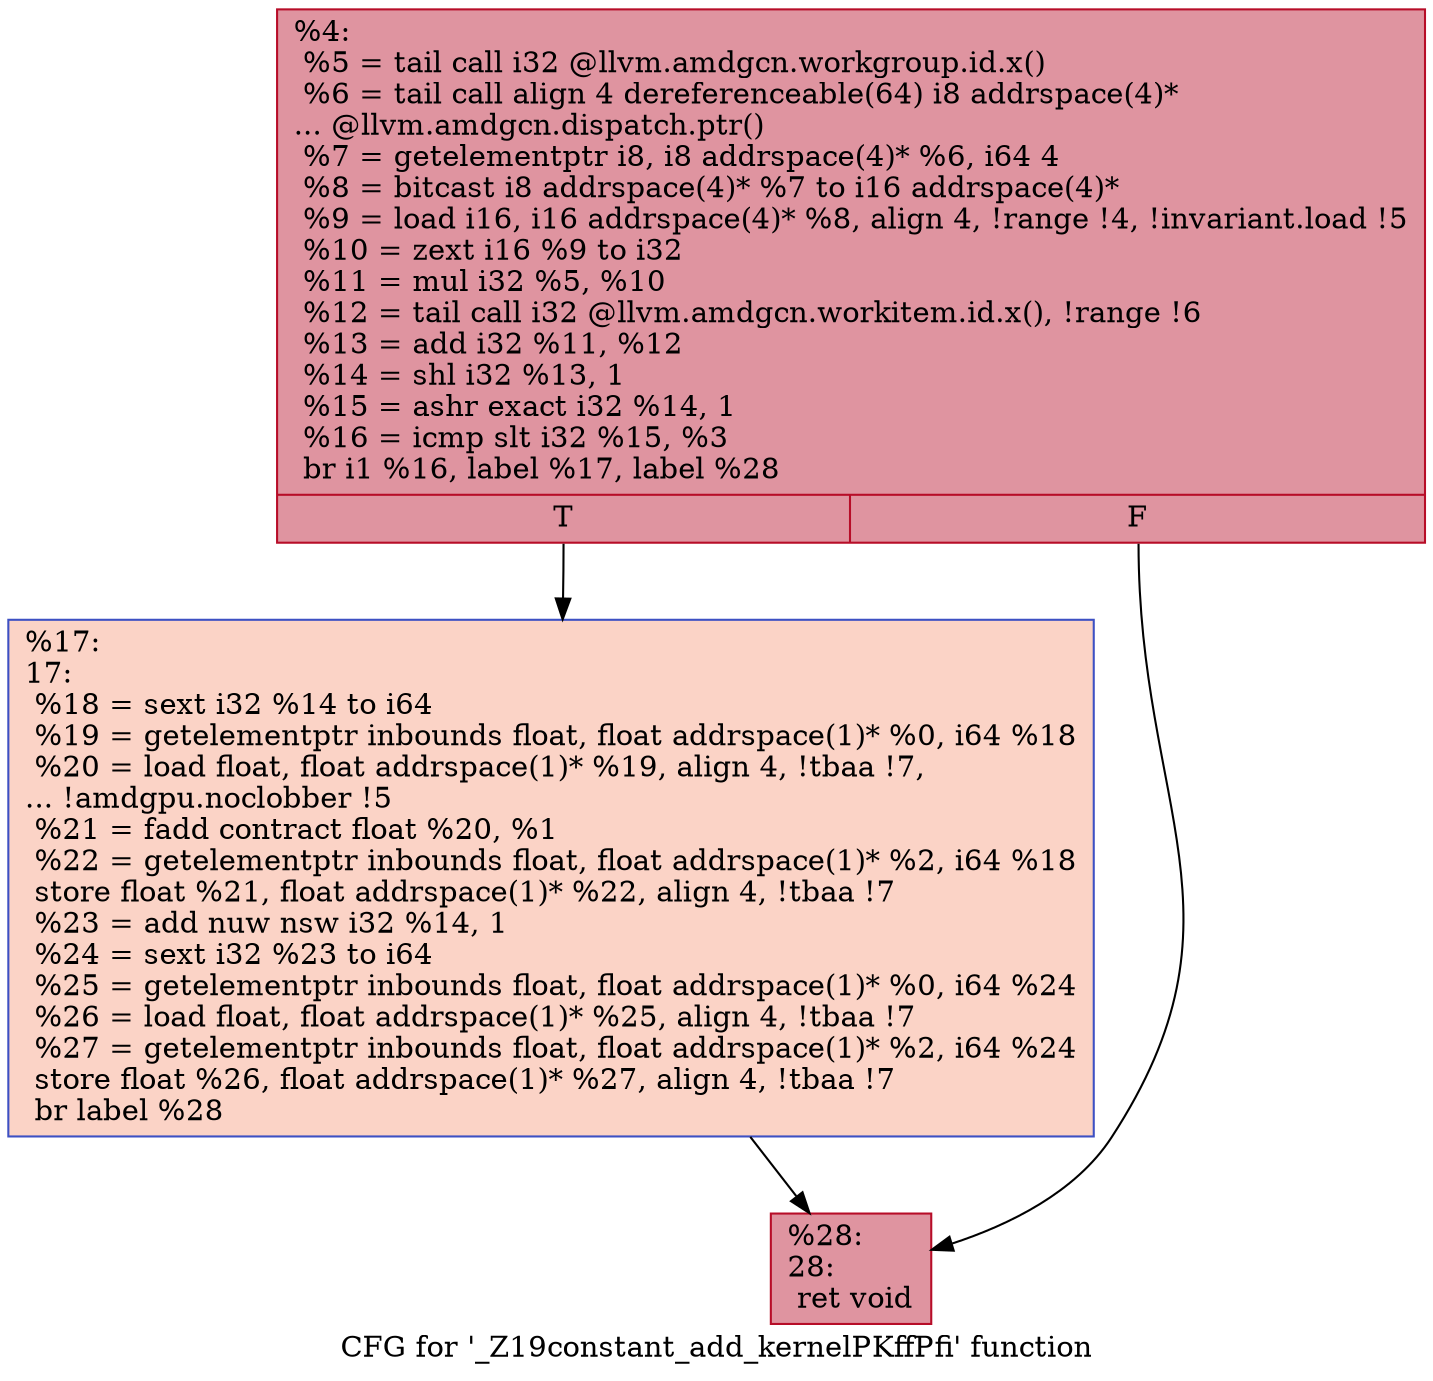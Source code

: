 digraph "CFG for '_Z19constant_add_kernelPKffPfi' function" {
	label="CFG for '_Z19constant_add_kernelPKffPfi' function";

	Node0x52d51e0 [shape=record,color="#b70d28ff", style=filled, fillcolor="#b70d2870",label="{%4:\l  %5 = tail call i32 @llvm.amdgcn.workgroup.id.x()\l  %6 = tail call align 4 dereferenceable(64) i8 addrspace(4)*\l... @llvm.amdgcn.dispatch.ptr()\l  %7 = getelementptr i8, i8 addrspace(4)* %6, i64 4\l  %8 = bitcast i8 addrspace(4)* %7 to i16 addrspace(4)*\l  %9 = load i16, i16 addrspace(4)* %8, align 4, !range !4, !invariant.load !5\l  %10 = zext i16 %9 to i32\l  %11 = mul i32 %5, %10\l  %12 = tail call i32 @llvm.amdgcn.workitem.id.x(), !range !6\l  %13 = add i32 %11, %12\l  %14 = shl i32 %13, 1\l  %15 = ashr exact i32 %14, 1\l  %16 = icmp slt i32 %15, %3\l  br i1 %16, label %17, label %28\l|{<s0>T|<s1>F}}"];
	Node0x52d51e0:s0 -> Node0x52d5d90;
	Node0x52d51e0:s1 -> Node0x52d7320;
	Node0x52d5d90 [shape=record,color="#3d50c3ff", style=filled, fillcolor="#f59c7d70",label="{%17:\l17:                                               \l  %18 = sext i32 %14 to i64\l  %19 = getelementptr inbounds float, float addrspace(1)* %0, i64 %18\l  %20 = load float, float addrspace(1)* %19, align 4, !tbaa !7,\l... !amdgpu.noclobber !5\l  %21 = fadd contract float %20, %1\l  %22 = getelementptr inbounds float, float addrspace(1)* %2, i64 %18\l  store float %21, float addrspace(1)* %22, align 4, !tbaa !7\l  %23 = add nuw nsw i32 %14, 1\l  %24 = sext i32 %23 to i64\l  %25 = getelementptr inbounds float, float addrspace(1)* %0, i64 %24\l  %26 = load float, float addrspace(1)* %25, align 4, !tbaa !7\l  %27 = getelementptr inbounds float, float addrspace(1)* %2, i64 %24\l  store float %26, float addrspace(1)* %27, align 4, !tbaa !7\l  br label %28\l}"];
	Node0x52d5d90 -> Node0x52d7320;
	Node0x52d7320 [shape=record,color="#b70d28ff", style=filled, fillcolor="#b70d2870",label="{%28:\l28:                                               \l  ret void\l}"];
}
